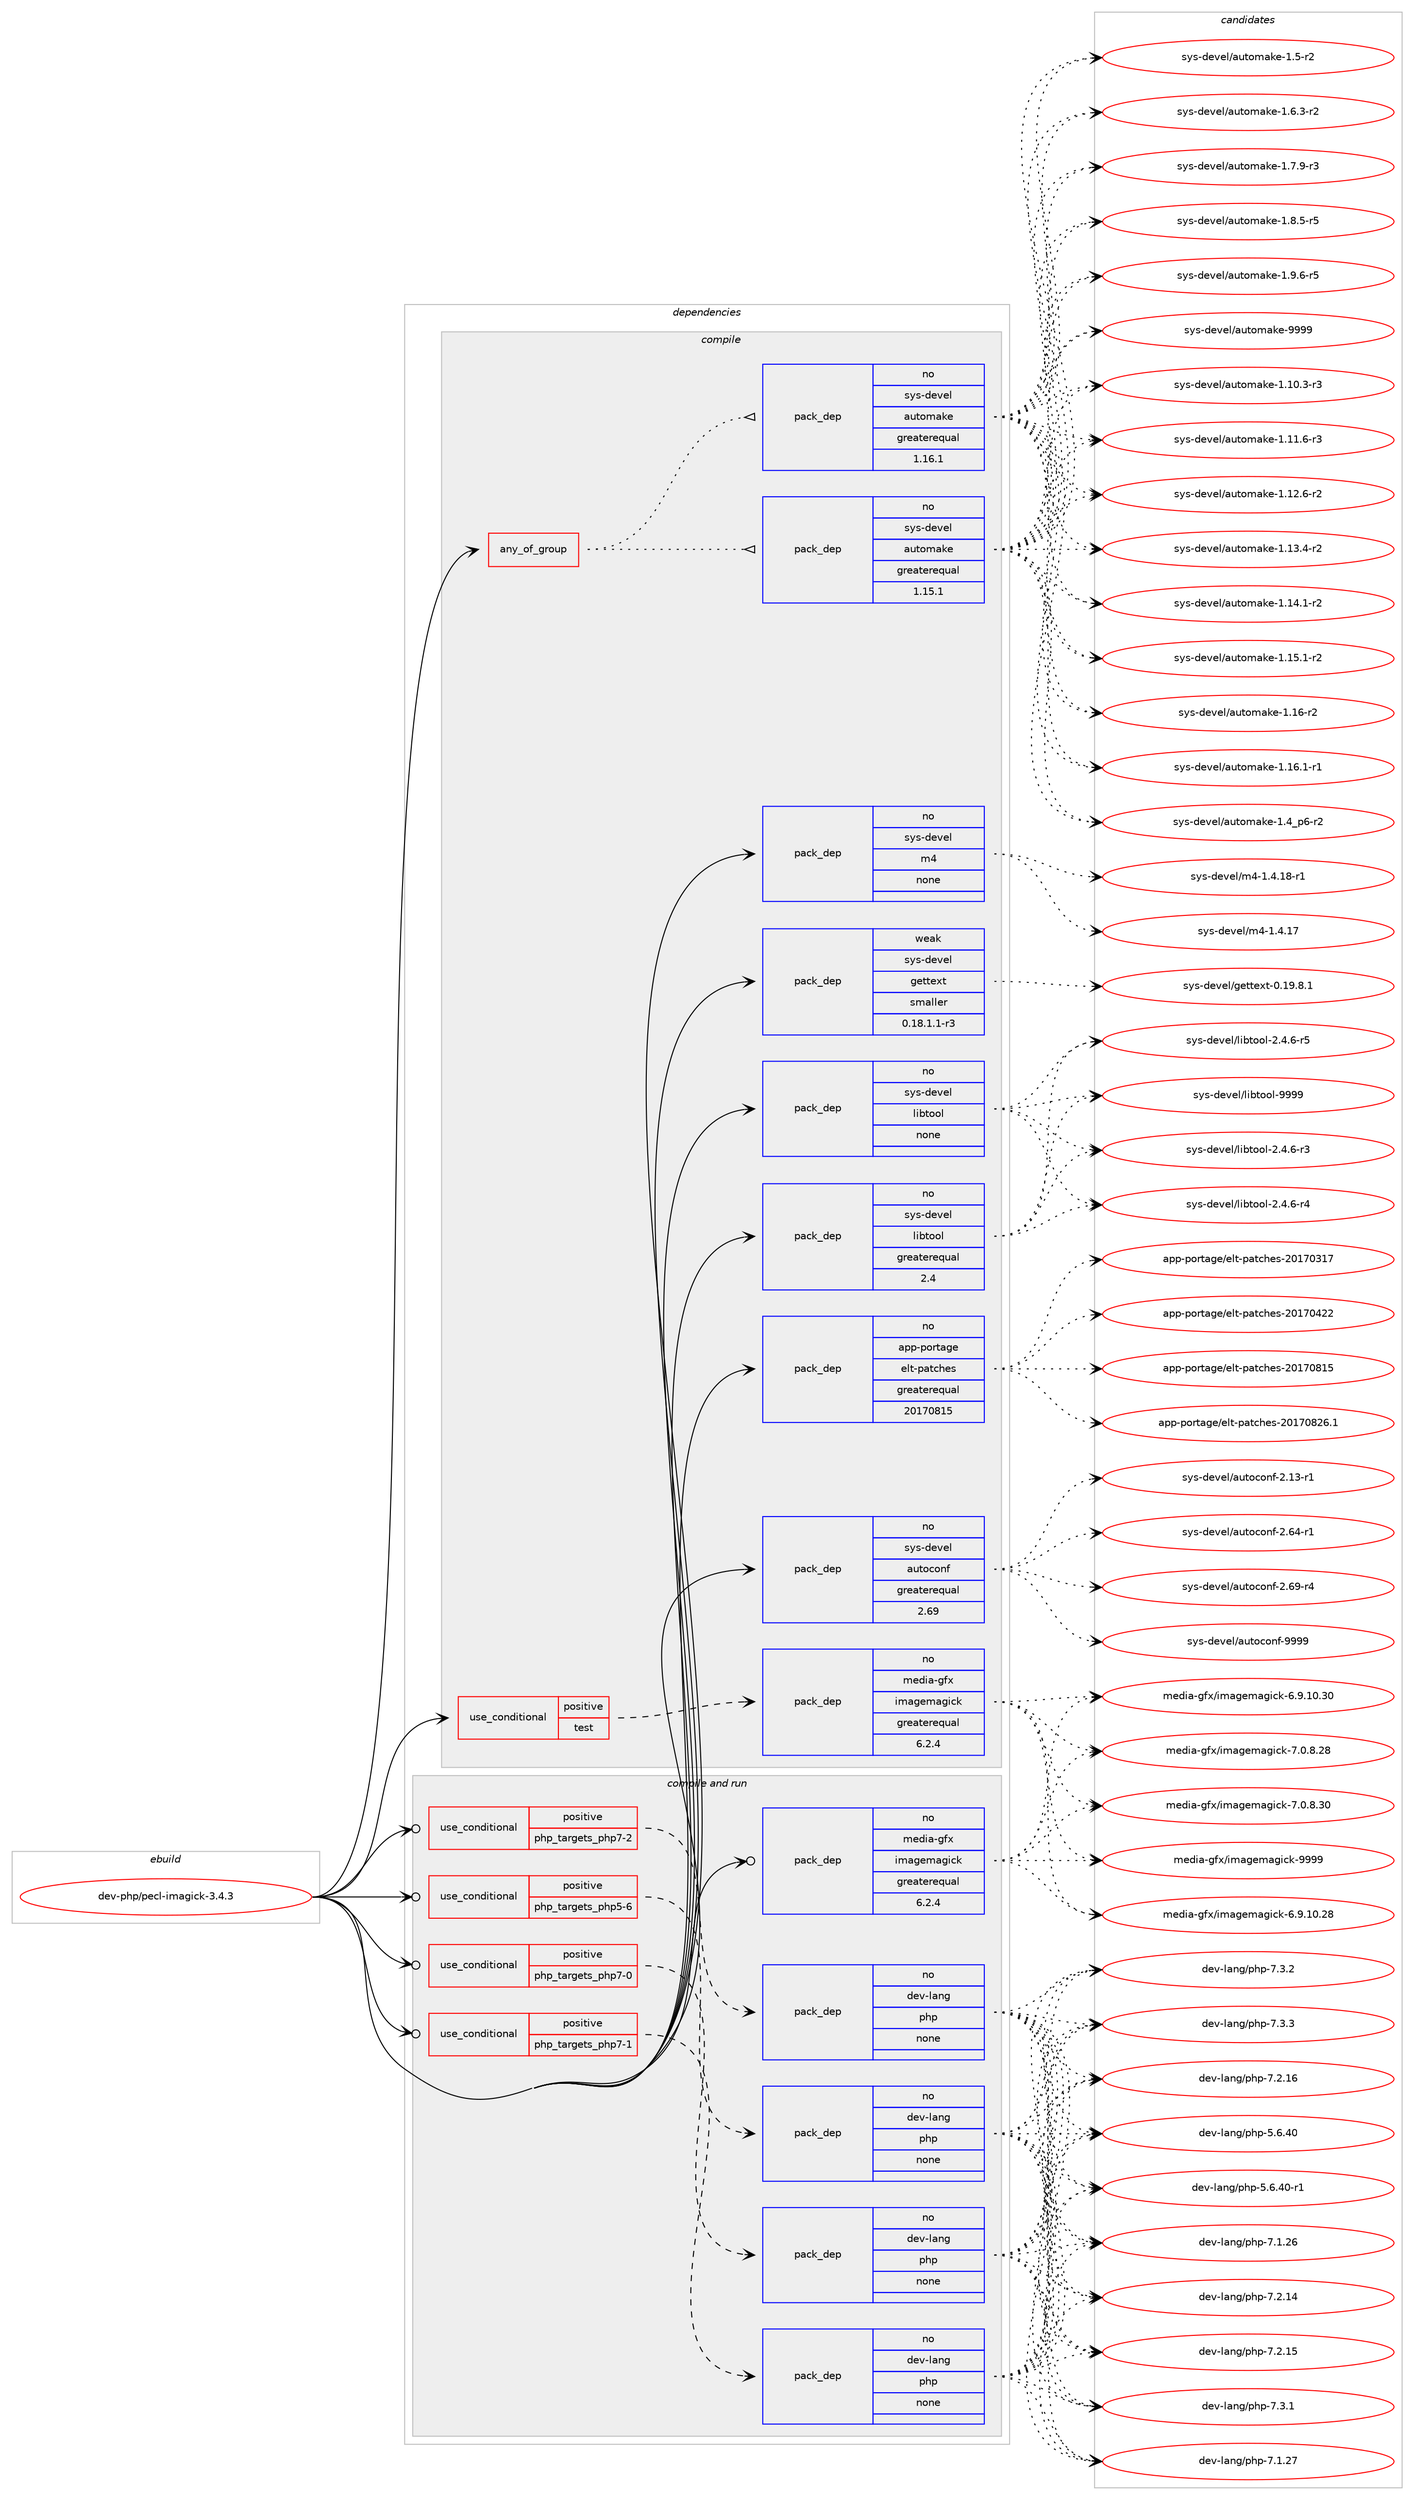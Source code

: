 digraph prolog {

# *************
# Graph options
# *************

newrank=true;
concentrate=true;
compound=true;
graph [rankdir=LR,fontname=Helvetica,fontsize=10,ranksep=1.5];#, ranksep=2.5, nodesep=0.2];
edge  [arrowhead=vee];
node  [fontname=Helvetica,fontsize=10];

# **********
# The ebuild
# **********

subgraph cluster_leftcol {
color=gray;
rank=same;
label=<<i>ebuild</i>>;
id [label="dev-php/pecl-imagick-3.4.3", color=red, width=4, href="../dev-php/pecl-imagick-3.4.3.svg"];
}

# ****************
# The dependencies
# ****************

subgraph cluster_midcol {
color=gray;
label=<<i>dependencies</i>>;
subgraph cluster_compile {
fillcolor="#eeeeee";
style=filled;
label=<<i>compile</i>>;
subgraph any22560 {
dependency1394019 [label=<<TABLE BORDER="0" CELLBORDER="1" CELLSPACING="0" CELLPADDING="4"><TR><TD CELLPADDING="10">any_of_group</TD></TR></TABLE>>, shape=none, color=red];subgraph pack1001321 {
dependency1394020 [label=<<TABLE BORDER="0" CELLBORDER="1" CELLSPACING="0" CELLPADDING="4" WIDTH="220"><TR><TD ROWSPAN="6" CELLPADDING="30">pack_dep</TD></TR><TR><TD WIDTH="110">no</TD></TR><TR><TD>sys-devel</TD></TR><TR><TD>automake</TD></TR><TR><TD>greaterequal</TD></TR><TR><TD>1.16.1</TD></TR></TABLE>>, shape=none, color=blue];
}
dependency1394019:e -> dependency1394020:w [weight=20,style="dotted",arrowhead="oinv"];
subgraph pack1001322 {
dependency1394021 [label=<<TABLE BORDER="0" CELLBORDER="1" CELLSPACING="0" CELLPADDING="4" WIDTH="220"><TR><TD ROWSPAN="6" CELLPADDING="30">pack_dep</TD></TR><TR><TD WIDTH="110">no</TD></TR><TR><TD>sys-devel</TD></TR><TR><TD>automake</TD></TR><TR><TD>greaterequal</TD></TR><TR><TD>1.15.1</TD></TR></TABLE>>, shape=none, color=blue];
}
dependency1394019:e -> dependency1394021:w [weight=20,style="dotted",arrowhead="oinv"];
}
id:e -> dependency1394019:w [weight=20,style="solid",arrowhead="vee"];
subgraph cond369573 {
dependency1394022 [label=<<TABLE BORDER="0" CELLBORDER="1" CELLSPACING="0" CELLPADDING="4"><TR><TD ROWSPAN="3" CELLPADDING="10">use_conditional</TD></TR><TR><TD>positive</TD></TR><TR><TD>test</TD></TR></TABLE>>, shape=none, color=red];
subgraph pack1001323 {
dependency1394023 [label=<<TABLE BORDER="0" CELLBORDER="1" CELLSPACING="0" CELLPADDING="4" WIDTH="220"><TR><TD ROWSPAN="6" CELLPADDING="30">pack_dep</TD></TR><TR><TD WIDTH="110">no</TD></TR><TR><TD>media-gfx</TD></TR><TR><TD>imagemagick</TD></TR><TR><TD>greaterequal</TD></TR><TR><TD>6.2.4</TD></TR></TABLE>>, shape=none, color=blue];
}
dependency1394022:e -> dependency1394023:w [weight=20,style="dashed",arrowhead="vee"];
}
id:e -> dependency1394022:w [weight=20,style="solid",arrowhead="vee"];
subgraph pack1001324 {
dependency1394024 [label=<<TABLE BORDER="0" CELLBORDER="1" CELLSPACING="0" CELLPADDING="4" WIDTH="220"><TR><TD ROWSPAN="6" CELLPADDING="30">pack_dep</TD></TR><TR><TD WIDTH="110">no</TD></TR><TR><TD>app-portage</TD></TR><TR><TD>elt-patches</TD></TR><TR><TD>greaterequal</TD></TR><TR><TD>20170815</TD></TR></TABLE>>, shape=none, color=blue];
}
id:e -> dependency1394024:w [weight=20,style="solid",arrowhead="vee"];
subgraph pack1001325 {
dependency1394025 [label=<<TABLE BORDER="0" CELLBORDER="1" CELLSPACING="0" CELLPADDING="4" WIDTH="220"><TR><TD ROWSPAN="6" CELLPADDING="30">pack_dep</TD></TR><TR><TD WIDTH="110">no</TD></TR><TR><TD>sys-devel</TD></TR><TR><TD>autoconf</TD></TR><TR><TD>greaterequal</TD></TR><TR><TD>2.69</TD></TR></TABLE>>, shape=none, color=blue];
}
id:e -> dependency1394025:w [weight=20,style="solid",arrowhead="vee"];
subgraph pack1001326 {
dependency1394026 [label=<<TABLE BORDER="0" CELLBORDER="1" CELLSPACING="0" CELLPADDING="4" WIDTH="220"><TR><TD ROWSPAN="6" CELLPADDING="30">pack_dep</TD></TR><TR><TD WIDTH="110">no</TD></TR><TR><TD>sys-devel</TD></TR><TR><TD>libtool</TD></TR><TR><TD>greaterequal</TD></TR><TR><TD>2.4</TD></TR></TABLE>>, shape=none, color=blue];
}
id:e -> dependency1394026:w [weight=20,style="solid",arrowhead="vee"];
subgraph pack1001327 {
dependency1394027 [label=<<TABLE BORDER="0" CELLBORDER="1" CELLSPACING="0" CELLPADDING="4" WIDTH="220"><TR><TD ROWSPAN="6" CELLPADDING="30">pack_dep</TD></TR><TR><TD WIDTH="110">no</TD></TR><TR><TD>sys-devel</TD></TR><TR><TD>libtool</TD></TR><TR><TD>none</TD></TR><TR><TD></TD></TR></TABLE>>, shape=none, color=blue];
}
id:e -> dependency1394027:w [weight=20,style="solid",arrowhead="vee"];
subgraph pack1001328 {
dependency1394028 [label=<<TABLE BORDER="0" CELLBORDER="1" CELLSPACING="0" CELLPADDING="4" WIDTH="220"><TR><TD ROWSPAN="6" CELLPADDING="30">pack_dep</TD></TR><TR><TD WIDTH="110">no</TD></TR><TR><TD>sys-devel</TD></TR><TR><TD>m4</TD></TR><TR><TD>none</TD></TR><TR><TD></TD></TR></TABLE>>, shape=none, color=blue];
}
id:e -> dependency1394028:w [weight=20,style="solid",arrowhead="vee"];
subgraph pack1001329 {
dependency1394029 [label=<<TABLE BORDER="0" CELLBORDER="1" CELLSPACING="0" CELLPADDING="4" WIDTH="220"><TR><TD ROWSPAN="6" CELLPADDING="30">pack_dep</TD></TR><TR><TD WIDTH="110">weak</TD></TR><TR><TD>sys-devel</TD></TR><TR><TD>gettext</TD></TR><TR><TD>smaller</TD></TR><TR><TD>0.18.1.1-r3</TD></TR></TABLE>>, shape=none, color=blue];
}
id:e -> dependency1394029:w [weight=20,style="solid",arrowhead="vee"];
}
subgraph cluster_compileandrun {
fillcolor="#eeeeee";
style=filled;
label=<<i>compile and run</i>>;
subgraph cond369574 {
dependency1394030 [label=<<TABLE BORDER="0" CELLBORDER="1" CELLSPACING="0" CELLPADDING="4"><TR><TD ROWSPAN="3" CELLPADDING="10">use_conditional</TD></TR><TR><TD>positive</TD></TR><TR><TD>php_targets_php5-6</TD></TR></TABLE>>, shape=none, color=red];
subgraph pack1001330 {
dependency1394031 [label=<<TABLE BORDER="0" CELLBORDER="1" CELLSPACING="0" CELLPADDING="4" WIDTH="220"><TR><TD ROWSPAN="6" CELLPADDING="30">pack_dep</TD></TR><TR><TD WIDTH="110">no</TD></TR><TR><TD>dev-lang</TD></TR><TR><TD>php</TD></TR><TR><TD>none</TD></TR><TR><TD></TD></TR></TABLE>>, shape=none, color=blue];
}
dependency1394030:e -> dependency1394031:w [weight=20,style="dashed",arrowhead="vee"];
}
id:e -> dependency1394030:w [weight=20,style="solid",arrowhead="odotvee"];
subgraph cond369575 {
dependency1394032 [label=<<TABLE BORDER="0" CELLBORDER="1" CELLSPACING="0" CELLPADDING="4"><TR><TD ROWSPAN="3" CELLPADDING="10">use_conditional</TD></TR><TR><TD>positive</TD></TR><TR><TD>php_targets_php7-0</TD></TR></TABLE>>, shape=none, color=red];
subgraph pack1001331 {
dependency1394033 [label=<<TABLE BORDER="0" CELLBORDER="1" CELLSPACING="0" CELLPADDING="4" WIDTH="220"><TR><TD ROWSPAN="6" CELLPADDING="30">pack_dep</TD></TR><TR><TD WIDTH="110">no</TD></TR><TR><TD>dev-lang</TD></TR><TR><TD>php</TD></TR><TR><TD>none</TD></TR><TR><TD></TD></TR></TABLE>>, shape=none, color=blue];
}
dependency1394032:e -> dependency1394033:w [weight=20,style="dashed",arrowhead="vee"];
}
id:e -> dependency1394032:w [weight=20,style="solid",arrowhead="odotvee"];
subgraph cond369576 {
dependency1394034 [label=<<TABLE BORDER="0" CELLBORDER="1" CELLSPACING="0" CELLPADDING="4"><TR><TD ROWSPAN="3" CELLPADDING="10">use_conditional</TD></TR><TR><TD>positive</TD></TR><TR><TD>php_targets_php7-1</TD></TR></TABLE>>, shape=none, color=red];
subgraph pack1001332 {
dependency1394035 [label=<<TABLE BORDER="0" CELLBORDER="1" CELLSPACING="0" CELLPADDING="4" WIDTH="220"><TR><TD ROWSPAN="6" CELLPADDING="30">pack_dep</TD></TR><TR><TD WIDTH="110">no</TD></TR><TR><TD>dev-lang</TD></TR><TR><TD>php</TD></TR><TR><TD>none</TD></TR><TR><TD></TD></TR></TABLE>>, shape=none, color=blue];
}
dependency1394034:e -> dependency1394035:w [weight=20,style="dashed",arrowhead="vee"];
}
id:e -> dependency1394034:w [weight=20,style="solid",arrowhead="odotvee"];
subgraph cond369577 {
dependency1394036 [label=<<TABLE BORDER="0" CELLBORDER="1" CELLSPACING="0" CELLPADDING="4"><TR><TD ROWSPAN="3" CELLPADDING="10">use_conditional</TD></TR><TR><TD>positive</TD></TR><TR><TD>php_targets_php7-2</TD></TR></TABLE>>, shape=none, color=red];
subgraph pack1001333 {
dependency1394037 [label=<<TABLE BORDER="0" CELLBORDER="1" CELLSPACING="0" CELLPADDING="4" WIDTH="220"><TR><TD ROWSPAN="6" CELLPADDING="30">pack_dep</TD></TR><TR><TD WIDTH="110">no</TD></TR><TR><TD>dev-lang</TD></TR><TR><TD>php</TD></TR><TR><TD>none</TD></TR><TR><TD></TD></TR></TABLE>>, shape=none, color=blue];
}
dependency1394036:e -> dependency1394037:w [weight=20,style="dashed",arrowhead="vee"];
}
id:e -> dependency1394036:w [weight=20,style="solid",arrowhead="odotvee"];
subgraph pack1001334 {
dependency1394038 [label=<<TABLE BORDER="0" CELLBORDER="1" CELLSPACING="0" CELLPADDING="4" WIDTH="220"><TR><TD ROWSPAN="6" CELLPADDING="30">pack_dep</TD></TR><TR><TD WIDTH="110">no</TD></TR><TR><TD>media-gfx</TD></TR><TR><TD>imagemagick</TD></TR><TR><TD>greaterequal</TD></TR><TR><TD>6.2.4</TD></TR></TABLE>>, shape=none, color=blue];
}
id:e -> dependency1394038:w [weight=20,style="solid",arrowhead="odotvee"];
}
subgraph cluster_run {
fillcolor="#eeeeee";
style=filled;
label=<<i>run</i>>;
}
}

# **************
# The candidates
# **************

subgraph cluster_choices {
rank=same;
color=gray;
label=<<i>candidates</i>>;

subgraph choice1001321 {
color=black;
nodesep=1;
choice11512111545100101118101108479711711611110997107101454946494846514511451 [label="sys-devel/automake-1.10.3-r3", color=red, width=4,href="../sys-devel/automake-1.10.3-r3.svg"];
choice11512111545100101118101108479711711611110997107101454946494946544511451 [label="sys-devel/automake-1.11.6-r3", color=red, width=4,href="../sys-devel/automake-1.11.6-r3.svg"];
choice11512111545100101118101108479711711611110997107101454946495046544511450 [label="sys-devel/automake-1.12.6-r2", color=red, width=4,href="../sys-devel/automake-1.12.6-r2.svg"];
choice11512111545100101118101108479711711611110997107101454946495146524511450 [label="sys-devel/automake-1.13.4-r2", color=red, width=4,href="../sys-devel/automake-1.13.4-r2.svg"];
choice11512111545100101118101108479711711611110997107101454946495246494511450 [label="sys-devel/automake-1.14.1-r2", color=red, width=4,href="../sys-devel/automake-1.14.1-r2.svg"];
choice11512111545100101118101108479711711611110997107101454946495346494511450 [label="sys-devel/automake-1.15.1-r2", color=red, width=4,href="../sys-devel/automake-1.15.1-r2.svg"];
choice1151211154510010111810110847971171161111099710710145494649544511450 [label="sys-devel/automake-1.16-r2", color=red, width=4,href="../sys-devel/automake-1.16-r2.svg"];
choice11512111545100101118101108479711711611110997107101454946495446494511449 [label="sys-devel/automake-1.16.1-r1", color=red, width=4,href="../sys-devel/automake-1.16.1-r1.svg"];
choice115121115451001011181011084797117116111109971071014549465295112544511450 [label="sys-devel/automake-1.4_p6-r2", color=red, width=4,href="../sys-devel/automake-1.4_p6-r2.svg"];
choice11512111545100101118101108479711711611110997107101454946534511450 [label="sys-devel/automake-1.5-r2", color=red, width=4,href="../sys-devel/automake-1.5-r2.svg"];
choice115121115451001011181011084797117116111109971071014549465446514511450 [label="sys-devel/automake-1.6.3-r2", color=red, width=4,href="../sys-devel/automake-1.6.3-r2.svg"];
choice115121115451001011181011084797117116111109971071014549465546574511451 [label="sys-devel/automake-1.7.9-r3", color=red, width=4,href="../sys-devel/automake-1.7.9-r3.svg"];
choice115121115451001011181011084797117116111109971071014549465646534511453 [label="sys-devel/automake-1.8.5-r5", color=red, width=4,href="../sys-devel/automake-1.8.5-r5.svg"];
choice115121115451001011181011084797117116111109971071014549465746544511453 [label="sys-devel/automake-1.9.6-r5", color=red, width=4,href="../sys-devel/automake-1.9.6-r5.svg"];
choice115121115451001011181011084797117116111109971071014557575757 [label="sys-devel/automake-9999", color=red, width=4,href="../sys-devel/automake-9999.svg"];
dependency1394020:e -> choice11512111545100101118101108479711711611110997107101454946494846514511451:w [style=dotted,weight="100"];
dependency1394020:e -> choice11512111545100101118101108479711711611110997107101454946494946544511451:w [style=dotted,weight="100"];
dependency1394020:e -> choice11512111545100101118101108479711711611110997107101454946495046544511450:w [style=dotted,weight="100"];
dependency1394020:e -> choice11512111545100101118101108479711711611110997107101454946495146524511450:w [style=dotted,weight="100"];
dependency1394020:e -> choice11512111545100101118101108479711711611110997107101454946495246494511450:w [style=dotted,weight="100"];
dependency1394020:e -> choice11512111545100101118101108479711711611110997107101454946495346494511450:w [style=dotted,weight="100"];
dependency1394020:e -> choice1151211154510010111810110847971171161111099710710145494649544511450:w [style=dotted,weight="100"];
dependency1394020:e -> choice11512111545100101118101108479711711611110997107101454946495446494511449:w [style=dotted,weight="100"];
dependency1394020:e -> choice115121115451001011181011084797117116111109971071014549465295112544511450:w [style=dotted,weight="100"];
dependency1394020:e -> choice11512111545100101118101108479711711611110997107101454946534511450:w [style=dotted,weight="100"];
dependency1394020:e -> choice115121115451001011181011084797117116111109971071014549465446514511450:w [style=dotted,weight="100"];
dependency1394020:e -> choice115121115451001011181011084797117116111109971071014549465546574511451:w [style=dotted,weight="100"];
dependency1394020:e -> choice115121115451001011181011084797117116111109971071014549465646534511453:w [style=dotted,weight="100"];
dependency1394020:e -> choice115121115451001011181011084797117116111109971071014549465746544511453:w [style=dotted,weight="100"];
dependency1394020:e -> choice115121115451001011181011084797117116111109971071014557575757:w [style=dotted,weight="100"];
}
subgraph choice1001322 {
color=black;
nodesep=1;
choice11512111545100101118101108479711711611110997107101454946494846514511451 [label="sys-devel/automake-1.10.3-r3", color=red, width=4,href="../sys-devel/automake-1.10.3-r3.svg"];
choice11512111545100101118101108479711711611110997107101454946494946544511451 [label="sys-devel/automake-1.11.6-r3", color=red, width=4,href="../sys-devel/automake-1.11.6-r3.svg"];
choice11512111545100101118101108479711711611110997107101454946495046544511450 [label="sys-devel/automake-1.12.6-r2", color=red, width=4,href="../sys-devel/automake-1.12.6-r2.svg"];
choice11512111545100101118101108479711711611110997107101454946495146524511450 [label="sys-devel/automake-1.13.4-r2", color=red, width=4,href="../sys-devel/automake-1.13.4-r2.svg"];
choice11512111545100101118101108479711711611110997107101454946495246494511450 [label="sys-devel/automake-1.14.1-r2", color=red, width=4,href="../sys-devel/automake-1.14.1-r2.svg"];
choice11512111545100101118101108479711711611110997107101454946495346494511450 [label="sys-devel/automake-1.15.1-r2", color=red, width=4,href="../sys-devel/automake-1.15.1-r2.svg"];
choice1151211154510010111810110847971171161111099710710145494649544511450 [label="sys-devel/automake-1.16-r2", color=red, width=4,href="../sys-devel/automake-1.16-r2.svg"];
choice11512111545100101118101108479711711611110997107101454946495446494511449 [label="sys-devel/automake-1.16.1-r1", color=red, width=4,href="../sys-devel/automake-1.16.1-r1.svg"];
choice115121115451001011181011084797117116111109971071014549465295112544511450 [label="sys-devel/automake-1.4_p6-r2", color=red, width=4,href="../sys-devel/automake-1.4_p6-r2.svg"];
choice11512111545100101118101108479711711611110997107101454946534511450 [label="sys-devel/automake-1.5-r2", color=red, width=4,href="../sys-devel/automake-1.5-r2.svg"];
choice115121115451001011181011084797117116111109971071014549465446514511450 [label="sys-devel/automake-1.6.3-r2", color=red, width=4,href="../sys-devel/automake-1.6.3-r2.svg"];
choice115121115451001011181011084797117116111109971071014549465546574511451 [label="sys-devel/automake-1.7.9-r3", color=red, width=4,href="../sys-devel/automake-1.7.9-r3.svg"];
choice115121115451001011181011084797117116111109971071014549465646534511453 [label="sys-devel/automake-1.8.5-r5", color=red, width=4,href="../sys-devel/automake-1.8.5-r5.svg"];
choice115121115451001011181011084797117116111109971071014549465746544511453 [label="sys-devel/automake-1.9.6-r5", color=red, width=4,href="../sys-devel/automake-1.9.6-r5.svg"];
choice115121115451001011181011084797117116111109971071014557575757 [label="sys-devel/automake-9999", color=red, width=4,href="../sys-devel/automake-9999.svg"];
dependency1394021:e -> choice11512111545100101118101108479711711611110997107101454946494846514511451:w [style=dotted,weight="100"];
dependency1394021:e -> choice11512111545100101118101108479711711611110997107101454946494946544511451:w [style=dotted,weight="100"];
dependency1394021:e -> choice11512111545100101118101108479711711611110997107101454946495046544511450:w [style=dotted,weight="100"];
dependency1394021:e -> choice11512111545100101118101108479711711611110997107101454946495146524511450:w [style=dotted,weight="100"];
dependency1394021:e -> choice11512111545100101118101108479711711611110997107101454946495246494511450:w [style=dotted,weight="100"];
dependency1394021:e -> choice11512111545100101118101108479711711611110997107101454946495346494511450:w [style=dotted,weight="100"];
dependency1394021:e -> choice1151211154510010111810110847971171161111099710710145494649544511450:w [style=dotted,weight="100"];
dependency1394021:e -> choice11512111545100101118101108479711711611110997107101454946495446494511449:w [style=dotted,weight="100"];
dependency1394021:e -> choice115121115451001011181011084797117116111109971071014549465295112544511450:w [style=dotted,weight="100"];
dependency1394021:e -> choice11512111545100101118101108479711711611110997107101454946534511450:w [style=dotted,weight="100"];
dependency1394021:e -> choice115121115451001011181011084797117116111109971071014549465446514511450:w [style=dotted,weight="100"];
dependency1394021:e -> choice115121115451001011181011084797117116111109971071014549465546574511451:w [style=dotted,weight="100"];
dependency1394021:e -> choice115121115451001011181011084797117116111109971071014549465646534511453:w [style=dotted,weight="100"];
dependency1394021:e -> choice115121115451001011181011084797117116111109971071014549465746544511453:w [style=dotted,weight="100"];
dependency1394021:e -> choice115121115451001011181011084797117116111109971071014557575757:w [style=dotted,weight="100"];
}
subgraph choice1001323 {
color=black;
nodesep=1;
choice10910110010597451031021204710510997103101109971031059910745544657464948465056 [label="media-gfx/imagemagick-6.9.10.28", color=red, width=4,href="../media-gfx/imagemagick-6.9.10.28.svg"];
choice10910110010597451031021204710510997103101109971031059910745544657464948465148 [label="media-gfx/imagemagick-6.9.10.30", color=red, width=4,href="../media-gfx/imagemagick-6.9.10.30.svg"];
choice109101100105974510310212047105109971031011099710310599107455546484656465056 [label="media-gfx/imagemagick-7.0.8.28", color=red, width=4,href="../media-gfx/imagemagick-7.0.8.28.svg"];
choice109101100105974510310212047105109971031011099710310599107455546484656465148 [label="media-gfx/imagemagick-7.0.8.30", color=red, width=4,href="../media-gfx/imagemagick-7.0.8.30.svg"];
choice1091011001059745103102120471051099710310110997103105991074557575757 [label="media-gfx/imagemagick-9999", color=red, width=4,href="../media-gfx/imagemagick-9999.svg"];
dependency1394023:e -> choice10910110010597451031021204710510997103101109971031059910745544657464948465056:w [style=dotted,weight="100"];
dependency1394023:e -> choice10910110010597451031021204710510997103101109971031059910745544657464948465148:w [style=dotted,weight="100"];
dependency1394023:e -> choice109101100105974510310212047105109971031011099710310599107455546484656465056:w [style=dotted,weight="100"];
dependency1394023:e -> choice109101100105974510310212047105109971031011099710310599107455546484656465148:w [style=dotted,weight="100"];
dependency1394023:e -> choice1091011001059745103102120471051099710310110997103105991074557575757:w [style=dotted,weight="100"];
}
subgraph choice1001324 {
color=black;
nodesep=1;
choice97112112451121111141169710310147101108116451129711699104101115455048495548514955 [label="app-portage/elt-patches-20170317", color=red, width=4,href="../app-portage/elt-patches-20170317.svg"];
choice97112112451121111141169710310147101108116451129711699104101115455048495548525050 [label="app-portage/elt-patches-20170422", color=red, width=4,href="../app-portage/elt-patches-20170422.svg"];
choice97112112451121111141169710310147101108116451129711699104101115455048495548564953 [label="app-portage/elt-patches-20170815", color=red, width=4,href="../app-portage/elt-patches-20170815.svg"];
choice971121124511211111411697103101471011081164511297116991041011154550484955485650544649 [label="app-portage/elt-patches-20170826.1", color=red, width=4,href="../app-portage/elt-patches-20170826.1.svg"];
dependency1394024:e -> choice97112112451121111141169710310147101108116451129711699104101115455048495548514955:w [style=dotted,weight="100"];
dependency1394024:e -> choice97112112451121111141169710310147101108116451129711699104101115455048495548525050:w [style=dotted,weight="100"];
dependency1394024:e -> choice97112112451121111141169710310147101108116451129711699104101115455048495548564953:w [style=dotted,weight="100"];
dependency1394024:e -> choice971121124511211111411697103101471011081164511297116991041011154550484955485650544649:w [style=dotted,weight="100"];
}
subgraph choice1001325 {
color=black;
nodesep=1;
choice1151211154510010111810110847971171161119911111010245504649514511449 [label="sys-devel/autoconf-2.13-r1", color=red, width=4,href="../sys-devel/autoconf-2.13-r1.svg"];
choice1151211154510010111810110847971171161119911111010245504654524511449 [label="sys-devel/autoconf-2.64-r1", color=red, width=4,href="../sys-devel/autoconf-2.64-r1.svg"];
choice1151211154510010111810110847971171161119911111010245504654574511452 [label="sys-devel/autoconf-2.69-r4", color=red, width=4,href="../sys-devel/autoconf-2.69-r4.svg"];
choice115121115451001011181011084797117116111991111101024557575757 [label="sys-devel/autoconf-9999", color=red, width=4,href="../sys-devel/autoconf-9999.svg"];
dependency1394025:e -> choice1151211154510010111810110847971171161119911111010245504649514511449:w [style=dotted,weight="100"];
dependency1394025:e -> choice1151211154510010111810110847971171161119911111010245504654524511449:w [style=dotted,weight="100"];
dependency1394025:e -> choice1151211154510010111810110847971171161119911111010245504654574511452:w [style=dotted,weight="100"];
dependency1394025:e -> choice115121115451001011181011084797117116111991111101024557575757:w [style=dotted,weight="100"];
}
subgraph choice1001326 {
color=black;
nodesep=1;
choice1151211154510010111810110847108105981161111111084550465246544511451 [label="sys-devel/libtool-2.4.6-r3", color=red, width=4,href="../sys-devel/libtool-2.4.6-r3.svg"];
choice1151211154510010111810110847108105981161111111084550465246544511452 [label="sys-devel/libtool-2.4.6-r4", color=red, width=4,href="../sys-devel/libtool-2.4.6-r4.svg"];
choice1151211154510010111810110847108105981161111111084550465246544511453 [label="sys-devel/libtool-2.4.6-r5", color=red, width=4,href="../sys-devel/libtool-2.4.6-r5.svg"];
choice1151211154510010111810110847108105981161111111084557575757 [label="sys-devel/libtool-9999", color=red, width=4,href="../sys-devel/libtool-9999.svg"];
dependency1394026:e -> choice1151211154510010111810110847108105981161111111084550465246544511451:w [style=dotted,weight="100"];
dependency1394026:e -> choice1151211154510010111810110847108105981161111111084550465246544511452:w [style=dotted,weight="100"];
dependency1394026:e -> choice1151211154510010111810110847108105981161111111084550465246544511453:w [style=dotted,weight="100"];
dependency1394026:e -> choice1151211154510010111810110847108105981161111111084557575757:w [style=dotted,weight="100"];
}
subgraph choice1001327 {
color=black;
nodesep=1;
choice1151211154510010111810110847108105981161111111084550465246544511451 [label="sys-devel/libtool-2.4.6-r3", color=red, width=4,href="../sys-devel/libtool-2.4.6-r3.svg"];
choice1151211154510010111810110847108105981161111111084550465246544511452 [label="sys-devel/libtool-2.4.6-r4", color=red, width=4,href="../sys-devel/libtool-2.4.6-r4.svg"];
choice1151211154510010111810110847108105981161111111084550465246544511453 [label="sys-devel/libtool-2.4.6-r5", color=red, width=4,href="../sys-devel/libtool-2.4.6-r5.svg"];
choice1151211154510010111810110847108105981161111111084557575757 [label="sys-devel/libtool-9999", color=red, width=4,href="../sys-devel/libtool-9999.svg"];
dependency1394027:e -> choice1151211154510010111810110847108105981161111111084550465246544511451:w [style=dotted,weight="100"];
dependency1394027:e -> choice1151211154510010111810110847108105981161111111084550465246544511452:w [style=dotted,weight="100"];
dependency1394027:e -> choice1151211154510010111810110847108105981161111111084550465246544511453:w [style=dotted,weight="100"];
dependency1394027:e -> choice1151211154510010111810110847108105981161111111084557575757:w [style=dotted,weight="100"];
}
subgraph choice1001328 {
color=black;
nodesep=1;
choice11512111545100101118101108471095245494652464955 [label="sys-devel/m4-1.4.17", color=red, width=4,href="../sys-devel/m4-1.4.17.svg"];
choice115121115451001011181011084710952454946524649564511449 [label="sys-devel/m4-1.4.18-r1", color=red, width=4,href="../sys-devel/m4-1.4.18-r1.svg"];
dependency1394028:e -> choice11512111545100101118101108471095245494652464955:w [style=dotted,weight="100"];
dependency1394028:e -> choice115121115451001011181011084710952454946524649564511449:w [style=dotted,weight="100"];
}
subgraph choice1001329 {
color=black;
nodesep=1;
choice1151211154510010111810110847103101116116101120116454846495746564649 [label="sys-devel/gettext-0.19.8.1", color=red, width=4,href="../sys-devel/gettext-0.19.8.1.svg"];
dependency1394029:e -> choice1151211154510010111810110847103101116116101120116454846495746564649:w [style=dotted,weight="100"];
}
subgraph choice1001330 {
color=black;
nodesep=1;
choice10010111845108971101034711210411245534654465248 [label="dev-lang/php-5.6.40", color=red, width=4,href="../dev-lang/php-5.6.40.svg"];
choice100101118451089711010347112104112455346544652484511449 [label="dev-lang/php-5.6.40-r1", color=red, width=4,href="../dev-lang/php-5.6.40-r1.svg"];
choice10010111845108971101034711210411245554649465054 [label="dev-lang/php-7.1.26", color=red, width=4,href="../dev-lang/php-7.1.26.svg"];
choice10010111845108971101034711210411245554649465055 [label="dev-lang/php-7.1.27", color=red, width=4,href="../dev-lang/php-7.1.27.svg"];
choice10010111845108971101034711210411245554650464952 [label="dev-lang/php-7.2.14", color=red, width=4,href="../dev-lang/php-7.2.14.svg"];
choice10010111845108971101034711210411245554650464953 [label="dev-lang/php-7.2.15", color=red, width=4,href="../dev-lang/php-7.2.15.svg"];
choice10010111845108971101034711210411245554650464954 [label="dev-lang/php-7.2.16", color=red, width=4,href="../dev-lang/php-7.2.16.svg"];
choice100101118451089711010347112104112455546514649 [label="dev-lang/php-7.3.1", color=red, width=4,href="../dev-lang/php-7.3.1.svg"];
choice100101118451089711010347112104112455546514650 [label="dev-lang/php-7.3.2", color=red, width=4,href="../dev-lang/php-7.3.2.svg"];
choice100101118451089711010347112104112455546514651 [label="dev-lang/php-7.3.3", color=red, width=4,href="../dev-lang/php-7.3.3.svg"];
dependency1394031:e -> choice10010111845108971101034711210411245534654465248:w [style=dotted,weight="100"];
dependency1394031:e -> choice100101118451089711010347112104112455346544652484511449:w [style=dotted,weight="100"];
dependency1394031:e -> choice10010111845108971101034711210411245554649465054:w [style=dotted,weight="100"];
dependency1394031:e -> choice10010111845108971101034711210411245554649465055:w [style=dotted,weight="100"];
dependency1394031:e -> choice10010111845108971101034711210411245554650464952:w [style=dotted,weight="100"];
dependency1394031:e -> choice10010111845108971101034711210411245554650464953:w [style=dotted,weight="100"];
dependency1394031:e -> choice10010111845108971101034711210411245554650464954:w [style=dotted,weight="100"];
dependency1394031:e -> choice100101118451089711010347112104112455546514649:w [style=dotted,weight="100"];
dependency1394031:e -> choice100101118451089711010347112104112455546514650:w [style=dotted,weight="100"];
dependency1394031:e -> choice100101118451089711010347112104112455546514651:w [style=dotted,weight="100"];
}
subgraph choice1001331 {
color=black;
nodesep=1;
choice10010111845108971101034711210411245534654465248 [label="dev-lang/php-5.6.40", color=red, width=4,href="../dev-lang/php-5.6.40.svg"];
choice100101118451089711010347112104112455346544652484511449 [label="dev-lang/php-5.6.40-r1", color=red, width=4,href="../dev-lang/php-5.6.40-r1.svg"];
choice10010111845108971101034711210411245554649465054 [label="dev-lang/php-7.1.26", color=red, width=4,href="../dev-lang/php-7.1.26.svg"];
choice10010111845108971101034711210411245554649465055 [label="dev-lang/php-7.1.27", color=red, width=4,href="../dev-lang/php-7.1.27.svg"];
choice10010111845108971101034711210411245554650464952 [label="dev-lang/php-7.2.14", color=red, width=4,href="../dev-lang/php-7.2.14.svg"];
choice10010111845108971101034711210411245554650464953 [label="dev-lang/php-7.2.15", color=red, width=4,href="../dev-lang/php-7.2.15.svg"];
choice10010111845108971101034711210411245554650464954 [label="dev-lang/php-7.2.16", color=red, width=4,href="../dev-lang/php-7.2.16.svg"];
choice100101118451089711010347112104112455546514649 [label="dev-lang/php-7.3.1", color=red, width=4,href="../dev-lang/php-7.3.1.svg"];
choice100101118451089711010347112104112455546514650 [label="dev-lang/php-7.3.2", color=red, width=4,href="../dev-lang/php-7.3.2.svg"];
choice100101118451089711010347112104112455546514651 [label="dev-lang/php-7.3.3", color=red, width=4,href="../dev-lang/php-7.3.3.svg"];
dependency1394033:e -> choice10010111845108971101034711210411245534654465248:w [style=dotted,weight="100"];
dependency1394033:e -> choice100101118451089711010347112104112455346544652484511449:w [style=dotted,weight="100"];
dependency1394033:e -> choice10010111845108971101034711210411245554649465054:w [style=dotted,weight="100"];
dependency1394033:e -> choice10010111845108971101034711210411245554649465055:w [style=dotted,weight="100"];
dependency1394033:e -> choice10010111845108971101034711210411245554650464952:w [style=dotted,weight="100"];
dependency1394033:e -> choice10010111845108971101034711210411245554650464953:w [style=dotted,weight="100"];
dependency1394033:e -> choice10010111845108971101034711210411245554650464954:w [style=dotted,weight="100"];
dependency1394033:e -> choice100101118451089711010347112104112455546514649:w [style=dotted,weight="100"];
dependency1394033:e -> choice100101118451089711010347112104112455546514650:w [style=dotted,weight="100"];
dependency1394033:e -> choice100101118451089711010347112104112455546514651:w [style=dotted,weight="100"];
}
subgraph choice1001332 {
color=black;
nodesep=1;
choice10010111845108971101034711210411245534654465248 [label="dev-lang/php-5.6.40", color=red, width=4,href="../dev-lang/php-5.6.40.svg"];
choice100101118451089711010347112104112455346544652484511449 [label="dev-lang/php-5.6.40-r1", color=red, width=4,href="../dev-lang/php-5.6.40-r1.svg"];
choice10010111845108971101034711210411245554649465054 [label="dev-lang/php-7.1.26", color=red, width=4,href="../dev-lang/php-7.1.26.svg"];
choice10010111845108971101034711210411245554649465055 [label="dev-lang/php-7.1.27", color=red, width=4,href="../dev-lang/php-7.1.27.svg"];
choice10010111845108971101034711210411245554650464952 [label="dev-lang/php-7.2.14", color=red, width=4,href="../dev-lang/php-7.2.14.svg"];
choice10010111845108971101034711210411245554650464953 [label="dev-lang/php-7.2.15", color=red, width=4,href="../dev-lang/php-7.2.15.svg"];
choice10010111845108971101034711210411245554650464954 [label="dev-lang/php-7.2.16", color=red, width=4,href="../dev-lang/php-7.2.16.svg"];
choice100101118451089711010347112104112455546514649 [label="dev-lang/php-7.3.1", color=red, width=4,href="../dev-lang/php-7.3.1.svg"];
choice100101118451089711010347112104112455546514650 [label="dev-lang/php-7.3.2", color=red, width=4,href="../dev-lang/php-7.3.2.svg"];
choice100101118451089711010347112104112455546514651 [label="dev-lang/php-7.3.3", color=red, width=4,href="../dev-lang/php-7.3.3.svg"];
dependency1394035:e -> choice10010111845108971101034711210411245534654465248:w [style=dotted,weight="100"];
dependency1394035:e -> choice100101118451089711010347112104112455346544652484511449:w [style=dotted,weight="100"];
dependency1394035:e -> choice10010111845108971101034711210411245554649465054:w [style=dotted,weight="100"];
dependency1394035:e -> choice10010111845108971101034711210411245554649465055:w [style=dotted,weight="100"];
dependency1394035:e -> choice10010111845108971101034711210411245554650464952:w [style=dotted,weight="100"];
dependency1394035:e -> choice10010111845108971101034711210411245554650464953:w [style=dotted,weight="100"];
dependency1394035:e -> choice10010111845108971101034711210411245554650464954:w [style=dotted,weight="100"];
dependency1394035:e -> choice100101118451089711010347112104112455546514649:w [style=dotted,weight="100"];
dependency1394035:e -> choice100101118451089711010347112104112455546514650:w [style=dotted,weight="100"];
dependency1394035:e -> choice100101118451089711010347112104112455546514651:w [style=dotted,weight="100"];
}
subgraph choice1001333 {
color=black;
nodesep=1;
choice10010111845108971101034711210411245534654465248 [label="dev-lang/php-5.6.40", color=red, width=4,href="../dev-lang/php-5.6.40.svg"];
choice100101118451089711010347112104112455346544652484511449 [label="dev-lang/php-5.6.40-r1", color=red, width=4,href="../dev-lang/php-5.6.40-r1.svg"];
choice10010111845108971101034711210411245554649465054 [label="dev-lang/php-7.1.26", color=red, width=4,href="../dev-lang/php-7.1.26.svg"];
choice10010111845108971101034711210411245554649465055 [label="dev-lang/php-7.1.27", color=red, width=4,href="../dev-lang/php-7.1.27.svg"];
choice10010111845108971101034711210411245554650464952 [label="dev-lang/php-7.2.14", color=red, width=4,href="../dev-lang/php-7.2.14.svg"];
choice10010111845108971101034711210411245554650464953 [label="dev-lang/php-7.2.15", color=red, width=4,href="../dev-lang/php-7.2.15.svg"];
choice10010111845108971101034711210411245554650464954 [label="dev-lang/php-7.2.16", color=red, width=4,href="../dev-lang/php-7.2.16.svg"];
choice100101118451089711010347112104112455546514649 [label="dev-lang/php-7.3.1", color=red, width=4,href="../dev-lang/php-7.3.1.svg"];
choice100101118451089711010347112104112455546514650 [label="dev-lang/php-7.3.2", color=red, width=4,href="../dev-lang/php-7.3.2.svg"];
choice100101118451089711010347112104112455546514651 [label="dev-lang/php-7.3.3", color=red, width=4,href="../dev-lang/php-7.3.3.svg"];
dependency1394037:e -> choice10010111845108971101034711210411245534654465248:w [style=dotted,weight="100"];
dependency1394037:e -> choice100101118451089711010347112104112455346544652484511449:w [style=dotted,weight="100"];
dependency1394037:e -> choice10010111845108971101034711210411245554649465054:w [style=dotted,weight="100"];
dependency1394037:e -> choice10010111845108971101034711210411245554649465055:w [style=dotted,weight="100"];
dependency1394037:e -> choice10010111845108971101034711210411245554650464952:w [style=dotted,weight="100"];
dependency1394037:e -> choice10010111845108971101034711210411245554650464953:w [style=dotted,weight="100"];
dependency1394037:e -> choice10010111845108971101034711210411245554650464954:w [style=dotted,weight="100"];
dependency1394037:e -> choice100101118451089711010347112104112455546514649:w [style=dotted,weight="100"];
dependency1394037:e -> choice100101118451089711010347112104112455546514650:w [style=dotted,weight="100"];
dependency1394037:e -> choice100101118451089711010347112104112455546514651:w [style=dotted,weight="100"];
}
subgraph choice1001334 {
color=black;
nodesep=1;
choice10910110010597451031021204710510997103101109971031059910745544657464948465056 [label="media-gfx/imagemagick-6.9.10.28", color=red, width=4,href="../media-gfx/imagemagick-6.9.10.28.svg"];
choice10910110010597451031021204710510997103101109971031059910745544657464948465148 [label="media-gfx/imagemagick-6.9.10.30", color=red, width=4,href="../media-gfx/imagemagick-6.9.10.30.svg"];
choice109101100105974510310212047105109971031011099710310599107455546484656465056 [label="media-gfx/imagemagick-7.0.8.28", color=red, width=4,href="../media-gfx/imagemagick-7.0.8.28.svg"];
choice109101100105974510310212047105109971031011099710310599107455546484656465148 [label="media-gfx/imagemagick-7.0.8.30", color=red, width=4,href="../media-gfx/imagemagick-7.0.8.30.svg"];
choice1091011001059745103102120471051099710310110997103105991074557575757 [label="media-gfx/imagemagick-9999", color=red, width=4,href="../media-gfx/imagemagick-9999.svg"];
dependency1394038:e -> choice10910110010597451031021204710510997103101109971031059910745544657464948465056:w [style=dotted,weight="100"];
dependency1394038:e -> choice10910110010597451031021204710510997103101109971031059910745544657464948465148:w [style=dotted,weight="100"];
dependency1394038:e -> choice109101100105974510310212047105109971031011099710310599107455546484656465056:w [style=dotted,weight="100"];
dependency1394038:e -> choice109101100105974510310212047105109971031011099710310599107455546484656465148:w [style=dotted,weight="100"];
dependency1394038:e -> choice1091011001059745103102120471051099710310110997103105991074557575757:w [style=dotted,weight="100"];
}
}

}
